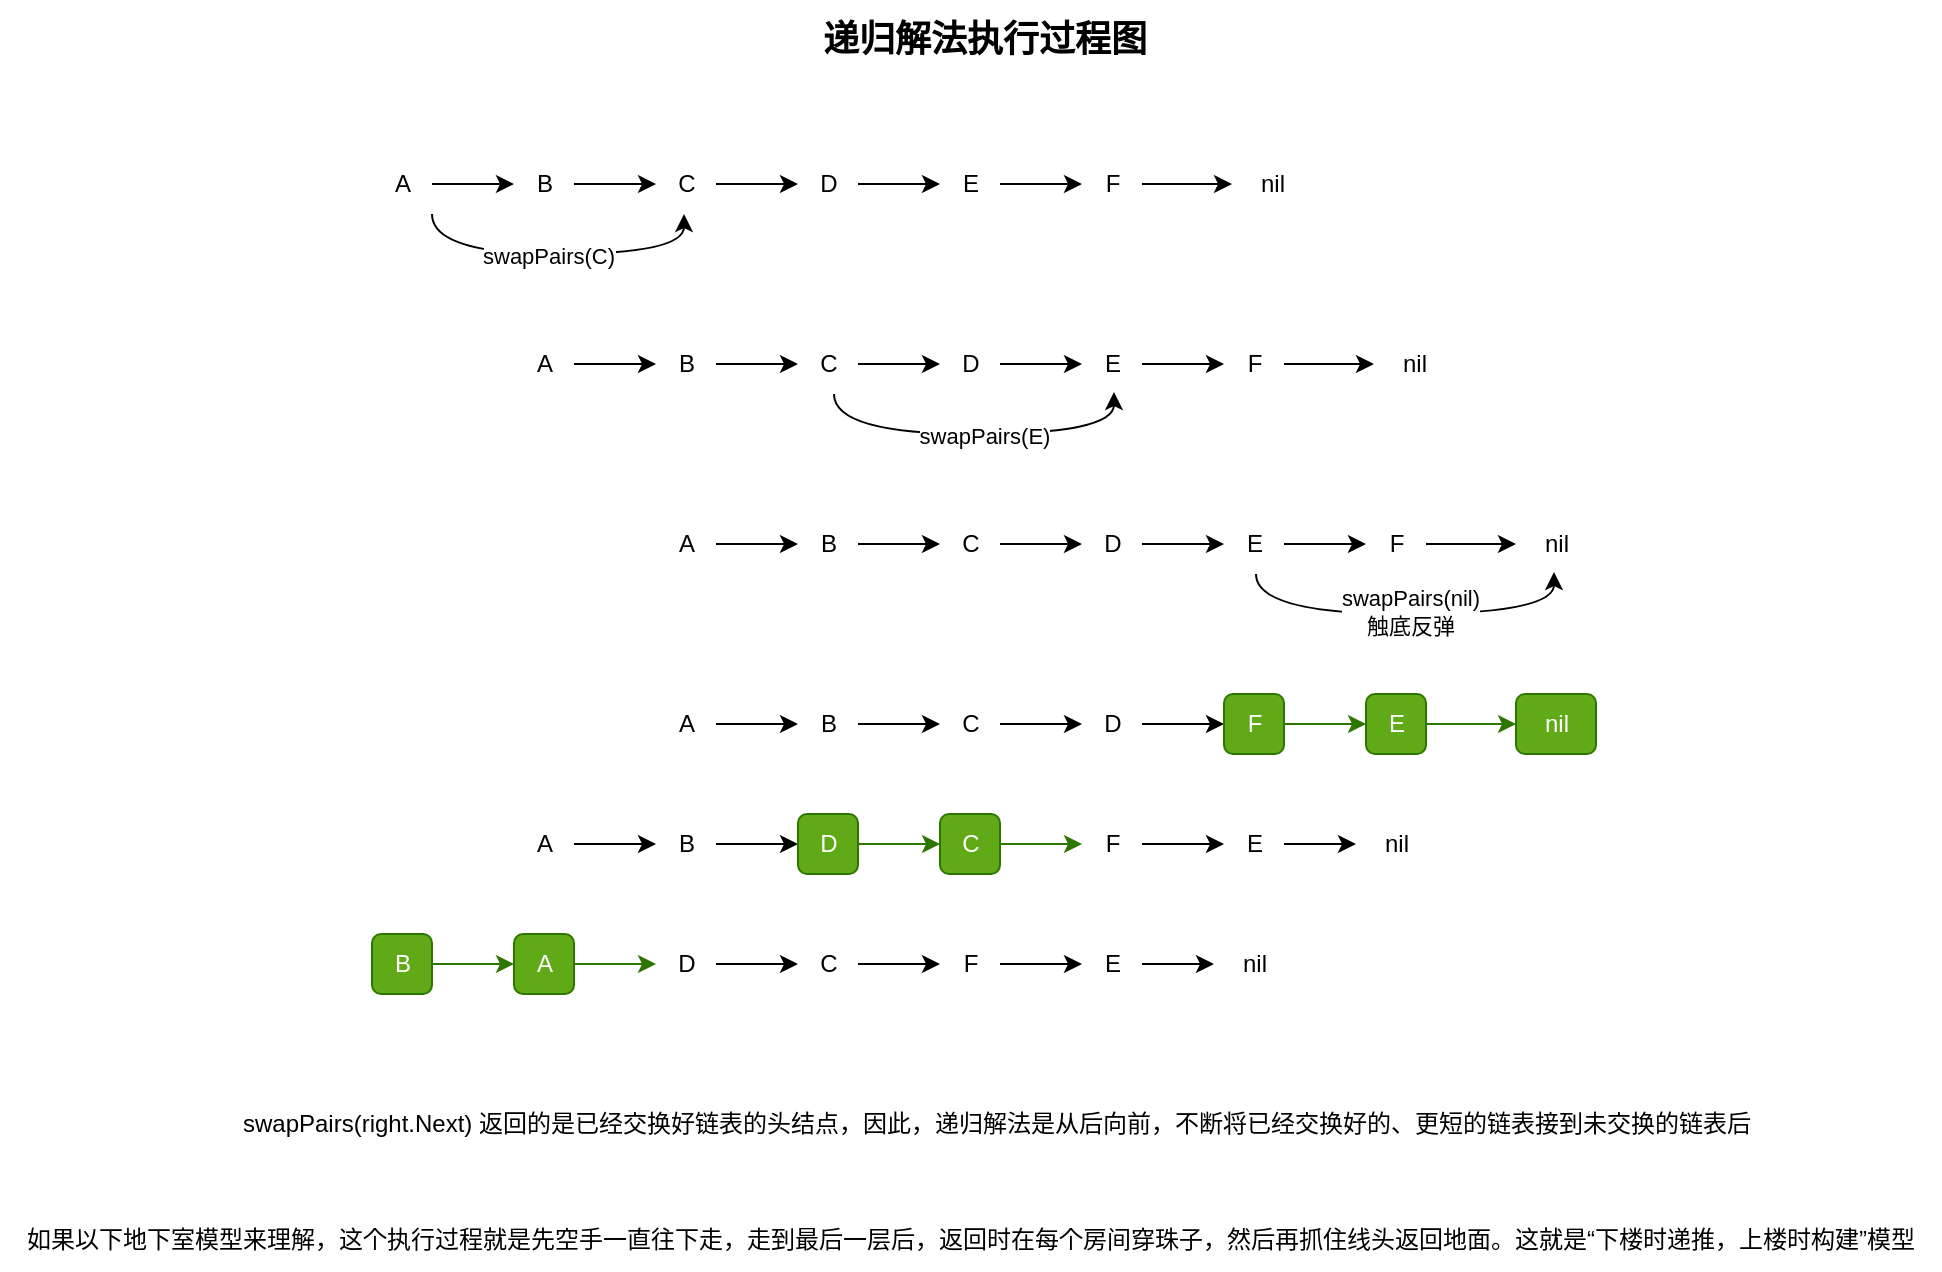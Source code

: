 <mxfile version="28.0.6">
  <diagram name="Page-1" id="09uNb1XuMqDQB97wegJH">
    <mxGraphModel dx="1426" dy="774" grid="1" gridSize="10" guides="1" tooltips="1" connect="1" arrows="1" fold="1" page="1" pageScale="1" pageWidth="1169" pageHeight="827" math="0" shadow="0" adaptiveColors="auto">
      <root>
        <mxCell id="0" />
        <mxCell id="1" parent="0" />
        <mxCell id="tKOrkDKv2uSFvN2RYExD-7" style="edgeStyle=orthogonalEdgeStyle;rounded=1;orthogonalLoop=1;jettySize=auto;html=1;" edge="1" parent="1" source="tKOrkDKv2uSFvN2RYExD-1" target="tKOrkDKv2uSFvN2RYExD-2">
          <mxGeometry relative="1" as="geometry" />
        </mxCell>
        <mxCell id="tKOrkDKv2uSFvN2RYExD-1" value="A" style="text;html=1;align=center;verticalAlign=middle;resizable=0;points=[];autosize=1;strokeColor=none;fillColor=none;flipH=1;flipV=1;rounded=1;" vertex="1" parent="1">
          <mxGeometry x="273" y="172" width="30" height="30" as="geometry" />
        </mxCell>
        <mxCell id="tKOrkDKv2uSFvN2RYExD-8" style="edgeStyle=orthogonalEdgeStyle;rounded=1;orthogonalLoop=1;jettySize=auto;html=1;" edge="1" parent="1" source="tKOrkDKv2uSFvN2RYExD-2" target="tKOrkDKv2uSFvN2RYExD-3">
          <mxGeometry relative="1" as="geometry" />
        </mxCell>
        <mxCell id="tKOrkDKv2uSFvN2RYExD-2" value="B" style="text;html=1;align=center;verticalAlign=middle;resizable=0;points=[];autosize=1;strokeColor=none;fillColor=none;flipH=1;flipV=1;rounded=1;" vertex="1" parent="1">
          <mxGeometry x="344" y="172" width="30" height="30" as="geometry" />
        </mxCell>
        <mxCell id="tKOrkDKv2uSFvN2RYExD-9" style="edgeStyle=orthogonalEdgeStyle;rounded=1;orthogonalLoop=1;jettySize=auto;html=1;" edge="1" parent="1" source="tKOrkDKv2uSFvN2RYExD-3" target="tKOrkDKv2uSFvN2RYExD-4">
          <mxGeometry relative="1" as="geometry" />
        </mxCell>
        <mxCell id="tKOrkDKv2uSFvN2RYExD-3" value="C" style="text;html=1;align=center;verticalAlign=middle;resizable=0;points=[];autosize=1;strokeColor=none;fillColor=none;flipH=1;flipV=1;rounded=1;" vertex="1" parent="1">
          <mxGeometry x="415" y="172" width="30" height="30" as="geometry" />
        </mxCell>
        <mxCell id="tKOrkDKv2uSFvN2RYExD-10" style="edgeStyle=orthogonalEdgeStyle;rounded=1;orthogonalLoop=1;jettySize=auto;html=1;" edge="1" parent="1" source="tKOrkDKv2uSFvN2RYExD-4" target="tKOrkDKv2uSFvN2RYExD-5">
          <mxGeometry relative="1" as="geometry" />
        </mxCell>
        <mxCell id="tKOrkDKv2uSFvN2RYExD-4" value="D" style="text;html=1;align=center;verticalAlign=middle;resizable=0;points=[];autosize=1;strokeColor=none;fillColor=none;flipH=1;flipV=1;rounded=1;" vertex="1" parent="1">
          <mxGeometry x="486" y="172" width="30" height="30" as="geometry" />
        </mxCell>
        <mxCell id="tKOrkDKv2uSFvN2RYExD-11" style="edgeStyle=orthogonalEdgeStyle;rounded=1;orthogonalLoop=1;jettySize=auto;html=1;" edge="1" parent="1" source="tKOrkDKv2uSFvN2RYExD-5" target="tKOrkDKv2uSFvN2RYExD-6">
          <mxGeometry relative="1" as="geometry" />
        </mxCell>
        <mxCell id="tKOrkDKv2uSFvN2RYExD-5" value="E" style="text;html=1;align=center;verticalAlign=middle;resizable=0;points=[];autosize=1;strokeColor=none;fillColor=none;flipH=1;flipV=1;rounded=1;" vertex="1" parent="1">
          <mxGeometry x="557" y="172" width="30" height="30" as="geometry" />
        </mxCell>
        <mxCell id="tKOrkDKv2uSFvN2RYExD-60" style="edgeStyle=orthogonalEdgeStyle;rounded=1;orthogonalLoop=1;jettySize=auto;html=1;" edge="1" parent="1" source="tKOrkDKv2uSFvN2RYExD-6" target="tKOrkDKv2uSFvN2RYExD-59">
          <mxGeometry relative="1" as="geometry" />
        </mxCell>
        <mxCell id="tKOrkDKv2uSFvN2RYExD-6" value="F" style="text;html=1;align=center;verticalAlign=middle;resizable=0;points=[];autosize=1;strokeColor=none;fillColor=none;flipH=1;flipV=1;rounded=1;" vertex="1" parent="1">
          <mxGeometry x="628" y="172" width="30" height="30" as="geometry" />
        </mxCell>
        <mxCell id="tKOrkDKv2uSFvN2RYExD-13" style="edgeStyle=orthogonalEdgeStyle;rounded=1;orthogonalLoop=1;jettySize=auto;html=1;fillColor=#60a917;strokeColor=#2D7600;" edge="1" parent="1" source="tKOrkDKv2uSFvN2RYExD-14" target="tKOrkDKv2uSFvN2RYExD-16">
          <mxGeometry relative="1" as="geometry" />
        </mxCell>
        <mxCell id="tKOrkDKv2uSFvN2RYExD-14" value="B" style="text;html=1;align=center;verticalAlign=middle;resizable=0;points=[];autosize=1;strokeColor=#2D7600;fillColor=#60a917;flipH=1;flipV=1;rounded=1;fontColor=#ffffff;" vertex="1" parent="1">
          <mxGeometry x="273" y="562" width="30" height="30" as="geometry" />
        </mxCell>
        <mxCell id="tKOrkDKv2uSFvN2RYExD-15" style="edgeStyle=orthogonalEdgeStyle;rounded=1;orthogonalLoop=1;jettySize=auto;html=1;fillColor=#60a917;strokeColor=#2D7600;" edge="1" parent="1" source="tKOrkDKv2uSFvN2RYExD-16" target="tKOrkDKv2uSFvN2RYExD-18">
          <mxGeometry relative="1" as="geometry" />
        </mxCell>
        <mxCell id="tKOrkDKv2uSFvN2RYExD-16" value="A" style="text;html=1;align=center;verticalAlign=middle;resizable=0;points=[];autosize=1;strokeColor=#2D7600;fillColor=#60a917;flipH=1;flipV=1;rounded=1;fontColor=#ffffff;" vertex="1" parent="1">
          <mxGeometry x="344" y="562" width="30" height="30" as="geometry" />
        </mxCell>
        <mxCell id="tKOrkDKv2uSFvN2RYExD-17" style="edgeStyle=orthogonalEdgeStyle;rounded=1;orthogonalLoop=1;jettySize=auto;html=1;" edge="1" parent="1" source="tKOrkDKv2uSFvN2RYExD-18" target="tKOrkDKv2uSFvN2RYExD-20">
          <mxGeometry relative="1" as="geometry" />
        </mxCell>
        <mxCell id="tKOrkDKv2uSFvN2RYExD-18" value="D" style="text;html=1;align=center;verticalAlign=middle;resizable=0;points=[];autosize=1;strokeColor=none;fillColor=none;flipH=1;flipV=1;rounded=1;" vertex="1" parent="1">
          <mxGeometry x="415" y="562" width="30" height="30" as="geometry" />
        </mxCell>
        <mxCell id="tKOrkDKv2uSFvN2RYExD-19" style="edgeStyle=orthogonalEdgeStyle;rounded=1;orthogonalLoop=1;jettySize=auto;html=1;" edge="1" parent="1" source="tKOrkDKv2uSFvN2RYExD-20" target="tKOrkDKv2uSFvN2RYExD-22">
          <mxGeometry relative="1" as="geometry" />
        </mxCell>
        <mxCell id="tKOrkDKv2uSFvN2RYExD-20" value="C" style="text;html=1;align=center;verticalAlign=middle;resizable=0;points=[];autosize=1;strokeColor=none;fillColor=none;flipH=1;flipV=1;rounded=1;" vertex="1" parent="1">
          <mxGeometry x="486" y="562" width="30" height="30" as="geometry" />
        </mxCell>
        <mxCell id="tKOrkDKv2uSFvN2RYExD-21" style="edgeStyle=orthogonalEdgeStyle;rounded=1;orthogonalLoop=1;jettySize=auto;html=1;" edge="1" parent="1" source="tKOrkDKv2uSFvN2RYExD-22" target="tKOrkDKv2uSFvN2RYExD-23">
          <mxGeometry relative="1" as="geometry" />
        </mxCell>
        <mxCell id="tKOrkDKv2uSFvN2RYExD-22" value="F" style="text;html=1;align=center;verticalAlign=middle;resizable=0;points=[];autosize=1;strokeColor=none;fillColor=none;flipH=1;flipV=1;rounded=1;" vertex="1" parent="1">
          <mxGeometry x="557" y="562" width="30" height="30" as="geometry" />
        </mxCell>
        <mxCell id="tKOrkDKv2uSFvN2RYExD-77" style="edgeStyle=orthogonalEdgeStyle;curved=1;rounded=1;orthogonalLoop=1;jettySize=auto;html=1;" edge="1" parent="1" source="tKOrkDKv2uSFvN2RYExD-23" target="tKOrkDKv2uSFvN2RYExD-73">
          <mxGeometry relative="1" as="geometry" />
        </mxCell>
        <mxCell id="tKOrkDKv2uSFvN2RYExD-23" value="E" style="text;html=1;align=center;verticalAlign=middle;resizable=0;points=[];autosize=1;strokeColor=none;fillColor=none;flipH=1;flipV=1;rounded=1;" vertex="1" parent="1">
          <mxGeometry x="628" y="562" width="30" height="30" as="geometry" />
        </mxCell>
        <mxCell id="tKOrkDKv2uSFvN2RYExD-37" style="edgeStyle=orthogonalEdgeStyle;rounded=1;orthogonalLoop=1;jettySize=auto;html=1;" edge="1" parent="1" source="tKOrkDKv2uSFvN2RYExD-38" target="tKOrkDKv2uSFvN2RYExD-40">
          <mxGeometry relative="1" as="geometry" />
        </mxCell>
        <mxCell id="tKOrkDKv2uSFvN2RYExD-38" value="A" style="text;html=1;align=center;verticalAlign=middle;resizable=0;points=[];autosize=1;strokeColor=none;fillColor=none;flipH=1;flipV=1;rounded=1;" vertex="1" parent="1">
          <mxGeometry x="415" y="442" width="30" height="30" as="geometry" />
        </mxCell>
        <mxCell id="tKOrkDKv2uSFvN2RYExD-39" style="edgeStyle=orthogonalEdgeStyle;rounded=1;orthogonalLoop=1;jettySize=auto;html=1;" edge="1" parent="1" source="tKOrkDKv2uSFvN2RYExD-40" target="tKOrkDKv2uSFvN2RYExD-42">
          <mxGeometry relative="1" as="geometry" />
        </mxCell>
        <mxCell id="tKOrkDKv2uSFvN2RYExD-40" value="B" style="text;html=1;align=center;verticalAlign=middle;resizable=0;points=[];autosize=1;strokeColor=none;fillColor=none;flipH=1;flipV=1;rounded=1;" vertex="1" parent="1">
          <mxGeometry x="486" y="442" width="30" height="30" as="geometry" />
        </mxCell>
        <mxCell id="tKOrkDKv2uSFvN2RYExD-41" style="edgeStyle=orthogonalEdgeStyle;rounded=1;orthogonalLoop=1;jettySize=auto;html=1;" edge="1" parent="1" source="tKOrkDKv2uSFvN2RYExD-42" target="tKOrkDKv2uSFvN2RYExD-44">
          <mxGeometry relative="1" as="geometry" />
        </mxCell>
        <mxCell id="tKOrkDKv2uSFvN2RYExD-42" value="C" style="text;html=1;align=center;verticalAlign=middle;resizable=0;points=[];autosize=1;strokeColor=none;fillColor=none;flipH=1;flipV=1;rounded=1;" vertex="1" parent="1">
          <mxGeometry x="557" y="442" width="30" height="30" as="geometry" />
        </mxCell>
        <mxCell id="tKOrkDKv2uSFvN2RYExD-43" style="edgeStyle=orthogonalEdgeStyle;rounded=1;orthogonalLoop=1;jettySize=auto;html=1;" edge="1" parent="1" source="tKOrkDKv2uSFvN2RYExD-44" target="tKOrkDKv2uSFvN2RYExD-46">
          <mxGeometry relative="1" as="geometry" />
        </mxCell>
        <mxCell id="tKOrkDKv2uSFvN2RYExD-44" value="D" style="text;html=1;align=center;verticalAlign=middle;resizable=0;points=[];autosize=1;strokeColor=none;fillColor=none;flipH=1;flipV=1;rounded=1;" vertex="1" parent="1">
          <mxGeometry x="628" y="442" width="30" height="30" as="geometry" />
        </mxCell>
        <mxCell id="tKOrkDKv2uSFvN2RYExD-45" style="edgeStyle=orthogonalEdgeStyle;rounded=1;orthogonalLoop=1;jettySize=auto;html=1;fillColor=#60a917;strokeColor=#2D7600;" edge="1" parent="1" source="tKOrkDKv2uSFvN2RYExD-46" target="tKOrkDKv2uSFvN2RYExD-47">
          <mxGeometry relative="1" as="geometry" />
        </mxCell>
        <mxCell id="tKOrkDKv2uSFvN2RYExD-46" value="F" style="text;html=1;align=center;verticalAlign=middle;resizable=0;points=[];autosize=1;strokeColor=#2D7600;fillColor=#60a917;flipH=1;flipV=1;rounded=1;fontColor=#ffffff;" vertex="1" parent="1">
          <mxGeometry x="699" y="442" width="30" height="30" as="geometry" />
        </mxCell>
        <mxCell id="tKOrkDKv2uSFvN2RYExD-75" style="edgeStyle=orthogonalEdgeStyle;curved=1;rounded=1;orthogonalLoop=1;jettySize=auto;html=1;fillColor=#60a917;strokeColor=#2D7600;" edge="1" parent="1" source="tKOrkDKv2uSFvN2RYExD-47" target="tKOrkDKv2uSFvN2RYExD-71">
          <mxGeometry relative="1" as="geometry" />
        </mxCell>
        <mxCell id="tKOrkDKv2uSFvN2RYExD-47" value="E" style="text;html=1;align=center;verticalAlign=middle;resizable=0;points=[];autosize=1;strokeColor=#2D7600;fillColor=#60a917;flipH=1;flipV=1;rounded=1;fontColor=#ffffff;" vertex="1" parent="1">
          <mxGeometry x="770" y="442" width="30" height="30" as="geometry" />
        </mxCell>
        <mxCell id="tKOrkDKv2uSFvN2RYExD-48" style="edgeStyle=orthogonalEdgeStyle;rounded=1;orthogonalLoop=1;jettySize=auto;html=1;" edge="1" parent="1" source="tKOrkDKv2uSFvN2RYExD-49" target="tKOrkDKv2uSFvN2RYExD-51">
          <mxGeometry relative="1" as="geometry" />
        </mxCell>
        <mxCell id="tKOrkDKv2uSFvN2RYExD-49" value="A" style="text;html=1;align=center;verticalAlign=middle;resizable=0;points=[];autosize=1;strokeColor=none;fillColor=none;flipH=1;flipV=1;rounded=1;" vertex="1" parent="1">
          <mxGeometry x="344" y="502" width="30" height="30" as="geometry" />
        </mxCell>
        <mxCell id="tKOrkDKv2uSFvN2RYExD-50" style="edgeStyle=orthogonalEdgeStyle;rounded=1;orthogonalLoop=1;jettySize=auto;html=1;" edge="1" parent="1" source="tKOrkDKv2uSFvN2RYExD-51" target="tKOrkDKv2uSFvN2RYExD-53">
          <mxGeometry relative="1" as="geometry" />
        </mxCell>
        <mxCell id="tKOrkDKv2uSFvN2RYExD-51" value="B" style="text;html=1;align=center;verticalAlign=middle;resizable=0;points=[];autosize=1;strokeColor=none;fillColor=none;flipH=1;flipV=1;rounded=1;" vertex="1" parent="1">
          <mxGeometry x="415" y="502" width="30" height="30" as="geometry" />
        </mxCell>
        <mxCell id="tKOrkDKv2uSFvN2RYExD-52" style="edgeStyle=orthogonalEdgeStyle;rounded=1;orthogonalLoop=1;jettySize=auto;html=1;fillColor=#60a917;strokeColor=#2D7600;" edge="1" parent="1" source="tKOrkDKv2uSFvN2RYExD-53" target="tKOrkDKv2uSFvN2RYExD-55">
          <mxGeometry relative="1" as="geometry" />
        </mxCell>
        <mxCell id="tKOrkDKv2uSFvN2RYExD-53" value="D" style="text;html=1;align=center;verticalAlign=middle;resizable=0;points=[];autosize=1;strokeColor=#2D7600;fillColor=#60a917;flipH=1;flipV=1;rounded=1;fontColor=#ffffff;" vertex="1" parent="1">
          <mxGeometry x="486" y="502" width="30" height="30" as="geometry" />
        </mxCell>
        <mxCell id="tKOrkDKv2uSFvN2RYExD-54" style="edgeStyle=orthogonalEdgeStyle;rounded=1;orthogonalLoop=1;jettySize=auto;html=1;fillColor=#60a917;strokeColor=#2D7600;" edge="1" parent="1" source="tKOrkDKv2uSFvN2RYExD-55" target="tKOrkDKv2uSFvN2RYExD-57">
          <mxGeometry relative="1" as="geometry" />
        </mxCell>
        <mxCell id="tKOrkDKv2uSFvN2RYExD-55" value="C" style="text;html=1;align=center;verticalAlign=middle;resizable=0;points=[];autosize=1;strokeColor=#2D7600;fillColor=#60a917;flipH=1;flipV=1;rounded=1;fontColor=#ffffff;" vertex="1" parent="1">
          <mxGeometry x="557" y="502" width="30" height="30" as="geometry" />
        </mxCell>
        <mxCell id="tKOrkDKv2uSFvN2RYExD-56" style="edgeStyle=orthogonalEdgeStyle;rounded=1;orthogonalLoop=1;jettySize=auto;html=1;" edge="1" parent="1" source="tKOrkDKv2uSFvN2RYExD-57" target="tKOrkDKv2uSFvN2RYExD-58">
          <mxGeometry relative="1" as="geometry" />
        </mxCell>
        <mxCell id="tKOrkDKv2uSFvN2RYExD-57" value="F" style="text;html=1;align=center;verticalAlign=middle;resizable=0;points=[];autosize=1;strokeColor=none;fillColor=none;flipH=1;flipV=1;rounded=1;" vertex="1" parent="1">
          <mxGeometry x="628" y="502" width="30" height="30" as="geometry" />
        </mxCell>
        <mxCell id="tKOrkDKv2uSFvN2RYExD-76" style="edgeStyle=orthogonalEdgeStyle;curved=1;rounded=1;orthogonalLoop=1;jettySize=auto;html=1;" edge="1" parent="1" source="tKOrkDKv2uSFvN2RYExD-58" target="tKOrkDKv2uSFvN2RYExD-72">
          <mxGeometry relative="1" as="geometry" />
        </mxCell>
        <mxCell id="tKOrkDKv2uSFvN2RYExD-58" value="E" style="text;html=1;align=center;verticalAlign=middle;resizable=0;points=[];autosize=1;strokeColor=none;fillColor=none;flipH=1;flipV=1;rounded=1;" vertex="1" parent="1">
          <mxGeometry x="699" y="502" width="30" height="30" as="geometry" />
        </mxCell>
        <mxCell id="tKOrkDKv2uSFvN2RYExD-59" value="nil" style="text;html=1;align=center;verticalAlign=middle;resizable=0;points=[];autosize=1;strokeColor=none;fillColor=none;rounded=1;" vertex="1" parent="1">
          <mxGeometry x="703" y="172" width="40" height="30" as="geometry" />
        </mxCell>
        <mxCell id="tKOrkDKv2uSFvN2RYExD-61" style="edgeStyle=orthogonalEdgeStyle;rounded=1;orthogonalLoop=1;jettySize=auto;html=1;entryX=0.533;entryY=0;entryDx=0;entryDy=0;entryPerimeter=0;curved=1;" edge="1" parent="1" source="tKOrkDKv2uSFvN2RYExD-1" target="tKOrkDKv2uSFvN2RYExD-3">
          <mxGeometry relative="1" as="geometry">
            <Array as="points">
              <mxPoint x="303" y="222" />
              <mxPoint x="429" y="222" />
            </Array>
          </mxGeometry>
        </mxCell>
        <mxCell id="tKOrkDKv2uSFvN2RYExD-65" value="swapPairs(C)" style="edgeLabel;html=1;align=center;verticalAlign=middle;resizable=0;points=[];rounded=1;" vertex="1" connectable="0" parent="tKOrkDKv2uSFvN2RYExD-61">
          <mxGeometry x="-0.06" y="-1" relative="1" as="geometry">
            <mxPoint as="offset" />
          </mxGeometry>
        </mxCell>
        <mxCell id="tKOrkDKv2uSFvN2RYExD-71" value="nil" style="text;html=1;align=center;verticalAlign=middle;resizable=0;points=[];autosize=1;strokeColor=#2D7600;fillColor=#60a917;rounded=1;fontColor=#ffffff;" vertex="1" parent="1">
          <mxGeometry x="845" y="442" width="40" height="30" as="geometry" />
        </mxCell>
        <mxCell id="tKOrkDKv2uSFvN2RYExD-72" value="nil" style="text;html=1;align=center;verticalAlign=middle;resizable=0;points=[];autosize=1;strokeColor=none;fillColor=none;rounded=1;" vertex="1" parent="1">
          <mxGeometry x="765" y="502" width="40" height="30" as="geometry" />
        </mxCell>
        <mxCell id="tKOrkDKv2uSFvN2RYExD-73" value="nil" style="text;html=1;align=center;verticalAlign=middle;resizable=0;points=[];autosize=1;strokeColor=none;fillColor=none;rounded=1;" vertex="1" parent="1">
          <mxGeometry x="694" y="562" width="40" height="30" as="geometry" />
        </mxCell>
        <mxCell id="tKOrkDKv2uSFvN2RYExD-78" style="edgeStyle=orthogonalEdgeStyle;rounded=1;orthogonalLoop=1;jettySize=auto;html=1;" edge="1" parent="1" source="tKOrkDKv2uSFvN2RYExD-79" target="tKOrkDKv2uSFvN2RYExD-81">
          <mxGeometry relative="1" as="geometry" />
        </mxCell>
        <mxCell id="tKOrkDKv2uSFvN2RYExD-79" value="A" style="text;html=1;align=center;verticalAlign=middle;resizable=0;points=[];autosize=1;strokeColor=none;fillColor=none;flipH=1;flipV=1;rounded=1;" vertex="1" parent="1">
          <mxGeometry x="344" y="262" width="30" height="30" as="geometry" />
        </mxCell>
        <mxCell id="tKOrkDKv2uSFvN2RYExD-80" style="edgeStyle=orthogonalEdgeStyle;rounded=1;orthogonalLoop=1;jettySize=auto;html=1;" edge="1" parent="1" source="tKOrkDKv2uSFvN2RYExD-81" target="tKOrkDKv2uSFvN2RYExD-83">
          <mxGeometry relative="1" as="geometry" />
        </mxCell>
        <mxCell id="tKOrkDKv2uSFvN2RYExD-81" value="B" style="text;html=1;align=center;verticalAlign=middle;resizable=0;points=[];autosize=1;strokeColor=none;fillColor=none;flipH=1;flipV=1;rounded=1;" vertex="1" parent="1">
          <mxGeometry x="415" y="262" width="30" height="30" as="geometry" />
        </mxCell>
        <mxCell id="tKOrkDKv2uSFvN2RYExD-82" style="edgeStyle=orthogonalEdgeStyle;rounded=1;orthogonalLoop=1;jettySize=auto;html=1;" edge="1" parent="1" source="tKOrkDKv2uSFvN2RYExD-83" target="tKOrkDKv2uSFvN2RYExD-85">
          <mxGeometry relative="1" as="geometry" />
        </mxCell>
        <mxCell id="tKOrkDKv2uSFvN2RYExD-83" value="C" style="text;html=1;align=center;verticalAlign=middle;resizable=0;points=[];autosize=1;strokeColor=none;fillColor=none;flipH=1;flipV=1;rounded=1;" vertex="1" parent="1">
          <mxGeometry x="486" y="262" width="30" height="30" as="geometry" />
        </mxCell>
        <mxCell id="tKOrkDKv2uSFvN2RYExD-84" style="edgeStyle=orthogonalEdgeStyle;rounded=1;orthogonalLoop=1;jettySize=auto;html=1;" edge="1" parent="1" source="tKOrkDKv2uSFvN2RYExD-85" target="tKOrkDKv2uSFvN2RYExD-87">
          <mxGeometry relative="1" as="geometry" />
        </mxCell>
        <mxCell id="tKOrkDKv2uSFvN2RYExD-85" value="D" style="text;html=1;align=center;verticalAlign=middle;resizable=0;points=[];autosize=1;strokeColor=none;fillColor=none;flipH=1;flipV=1;rounded=1;" vertex="1" parent="1">
          <mxGeometry x="557" y="262" width="30" height="30" as="geometry" />
        </mxCell>
        <mxCell id="tKOrkDKv2uSFvN2RYExD-86" style="edgeStyle=orthogonalEdgeStyle;rounded=1;orthogonalLoop=1;jettySize=auto;html=1;" edge="1" parent="1" source="tKOrkDKv2uSFvN2RYExD-87" target="tKOrkDKv2uSFvN2RYExD-89">
          <mxGeometry relative="1" as="geometry" />
        </mxCell>
        <mxCell id="tKOrkDKv2uSFvN2RYExD-87" value="E" style="text;html=1;align=center;verticalAlign=middle;resizable=0;points=[];autosize=1;strokeColor=none;fillColor=none;flipH=1;flipV=1;rounded=1;" vertex="1" parent="1">
          <mxGeometry x="628" y="262" width="30" height="30" as="geometry" />
        </mxCell>
        <mxCell id="tKOrkDKv2uSFvN2RYExD-88" style="edgeStyle=orthogonalEdgeStyle;rounded=1;orthogonalLoop=1;jettySize=auto;html=1;" edge="1" parent="1" source="tKOrkDKv2uSFvN2RYExD-89" target="tKOrkDKv2uSFvN2RYExD-90">
          <mxGeometry relative="1" as="geometry" />
        </mxCell>
        <mxCell id="tKOrkDKv2uSFvN2RYExD-89" value="F" style="text;html=1;align=center;verticalAlign=middle;resizable=0;points=[];autosize=1;strokeColor=none;fillColor=none;flipH=1;flipV=1;rounded=1;" vertex="1" parent="1">
          <mxGeometry x="699" y="262" width="30" height="30" as="geometry" />
        </mxCell>
        <mxCell id="tKOrkDKv2uSFvN2RYExD-90" value="nil" style="text;html=1;align=center;verticalAlign=middle;resizable=0;points=[];autosize=1;strokeColor=none;fillColor=none;rounded=1;" vertex="1" parent="1">
          <mxGeometry x="774" y="262" width="40" height="30" as="geometry" />
        </mxCell>
        <mxCell id="tKOrkDKv2uSFvN2RYExD-93" style="edgeStyle=orthogonalEdgeStyle;curved=1;rounded=1;orthogonalLoop=1;jettySize=auto;html=1;entryX=0.467;entryY=0.033;entryDx=0;entryDy=0;entryPerimeter=0;" edge="1" parent="1" source="tKOrkDKv2uSFvN2RYExD-83" target="tKOrkDKv2uSFvN2RYExD-87">
          <mxGeometry relative="1" as="geometry">
            <Array as="points">
              <mxPoint x="504" y="312" />
              <mxPoint x="644" y="312" />
            </Array>
          </mxGeometry>
        </mxCell>
        <mxCell id="tKOrkDKv2uSFvN2RYExD-94" value="swapPairs(E)" style="edgeLabel;html=1;align=center;verticalAlign=middle;resizable=0;points=[];rounded=1;" vertex="1" connectable="0" parent="tKOrkDKv2uSFvN2RYExD-93">
          <mxGeometry x="0.05" y="-1" relative="1" as="geometry">
            <mxPoint as="offset" />
          </mxGeometry>
        </mxCell>
        <mxCell id="tKOrkDKv2uSFvN2RYExD-97" style="edgeStyle=orthogonalEdgeStyle;rounded=1;orthogonalLoop=1;jettySize=auto;html=1;" edge="1" parent="1" source="tKOrkDKv2uSFvN2RYExD-98" target="tKOrkDKv2uSFvN2RYExD-100">
          <mxGeometry relative="1" as="geometry" />
        </mxCell>
        <mxCell id="tKOrkDKv2uSFvN2RYExD-98" value="A" style="text;html=1;align=center;verticalAlign=middle;resizable=0;points=[];autosize=1;strokeColor=none;fillColor=none;flipH=1;flipV=1;rounded=1;" vertex="1" parent="1">
          <mxGeometry x="415" y="352" width="30" height="30" as="geometry" />
        </mxCell>
        <mxCell id="tKOrkDKv2uSFvN2RYExD-99" style="edgeStyle=orthogonalEdgeStyle;rounded=1;orthogonalLoop=1;jettySize=auto;html=1;" edge="1" parent="1" source="tKOrkDKv2uSFvN2RYExD-100" target="tKOrkDKv2uSFvN2RYExD-102">
          <mxGeometry relative="1" as="geometry" />
        </mxCell>
        <mxCell id="tKOrkDKv2uSFvN2RYExD-100" value="B" style="text;html=1;align=center;verticalAlign=middle;resizable=0;points=[];autosize=1;strokeColor=none;fillColor=none;flipH=1;flipV=1;rounded=1;" vertex="1" parent="1">
          <mxGeometry x="486" y="352" width="30" height="30" as="geometry" />
        </mxCell>
        <mxCell id="tKOrkDKv2uSFvN2RYExD-101" style="edgeStyle=orthogonalEdgeStyle;rounded=1;orthogonalLoop=1;jettySize=auto;html=1;" edge="1" parent="1" source="tKOrkDKv2uSFvN2RYExD-102" target="tKOrkDKv2uSFvN2RYExD-104">
          <mxGeometry relative="1" as="geometry" />
        </mxCell>
        <mxCell id="tKOrkDKv2uSFvN2RYExD-102" value="C" style="text;html=1;align=center;verticalAlign=middle;resizable=0;points=[];autosize=1;strokeColor=none;fillColor=none;flipH=1;flipV=1;rounded=1;" vertex="1" parent="1">
          <mxGeometry x="557" y="352" width="30" height="30" as="geometry" />
        </mxCell>
        <mxCell id="tKOrkDKv2uSFvN2RYExD-103" style="edgeStyle=orthogonalEdgeStyle;rounded=1;orthogonalLoop=1;jettySize=auto;html=1;" edge="1" parent="1" source="tKOrkDKv2uSFvN2RYExD-104" target="tKOrkDKv2uSFvN2RYExD-106">
          <mxGeometry relative="1" as="geometry" />
        </mxCell>
        <mxCell id="tKOrkDKv2uSFvN2RYExD-104" value="D" style="text;html=1;align=center;verticalAlign=middle;resizable=0;points=[];autosize=1;strokeColor=none;fillColor=none;flipH=1;flipV=1;rounded=1;" vertex="1" parent="1">
          <mxGeometry x="628" y="352" width="30" height="30" as="geometry" />
        </mxCell>
        <mxCell id="tKOrkDKv2uSFvN2RYExD-105" style="edgeStyle=orthogonalEdgeStyle;rounded=1;orthogonalLoop=1;jettySize=auto;html=1;" edge="1" parent="1" source="tKOrkDKv2uSFvN2RYExD-106" target="tKOrkDKv2uSFvN2RYExD-108">
          <mxGeometry relative="1" as="geometry" />
        </mxCell>
        <mxCell id="tKOrkDKv2uSFvN2RYExD-106" value="E" style="text;html=1;align=center;verticalAlign=middle;resizable=0;points=[];autosize=1;strokeColor=none;fillColor=none;flipH=1;flipV=1;rounded=1;" vertex="1" parent="1">
          <mxGeometry x="699" y="352" width="30" height="30" as="geometry" />
        </mxCell>
        <mxCell id="tKOrkDKv2uSFvN2RYExD-107" style="edgeStyle=orthogonalEdgeStyle;rounded=1;orthogonalLoop=1;jettySize=auto;html=1;" edge="1" parent="1" source="tKOrkDKv2uSFvN2RYExD-108" target="tKOrkDKv2uSFvN2RYExD-109">
          <mxGeometry relative="1" as="geometry" />
        </mxCell>
        <mxCell id="tKOrkDKv2uSFvN2RYExD-108" value="F" style="text;html=1;align=center;verticalAlign=middle;resizable=0;points=[];autosize=1;strokeColor=none;fillColor=none;flipH=1;flipV=1;rounded=1;" vertex="1" parent="1">
          <mxGeometry x="770" y="352" width="30" height="30" as="geometry" />
        </mxCell>
        <mxCell id="tKOrkDKv2uSFvN2RYExD-109" value="nil" style="text;html=1;align=center;verticalAlign=middle;resizable=0;points=[];autosize=1;strokeColor=none;fillColor=none;rounded=1;" vertex="1" parent="1">
          <mxGeometry x="845" y="352" width="40" height="30" as="geometry" />
        </mxCell>
        <mxCell id="tKOrkDKv2uSFvN2RYExD-114" style="edgeStyle=orthogonalEdgeStyle;curved=1;rounded=1;orthogonalLoop=1;jettySize=auto;html=1;entryX=0.475;entryY=0.967;entryDx=0;entryDy=0;entryPerimeter=0;" edge="1" parent="1" source="tKOrkDKv2uSFvN2RYExD-106" target="tKOrkDKv2uSFvN2RYExD-109">
          <mxGeometry relative="1" as="geometry">
            <Array as="points">
              <mxPoint x="715" y="402" />
              <mxPoint x="864" y="402" />
            </Array>
          </mxGeometry>
        </mxCell>
        <mxCell id="tKOrkDKv2uSFvN2RYExD-115" value="swapPairs(nil)&lt;div&gt;触底反弹&lt;/div&gt;" style="edgeLabel;html=1;align=center;verticalAlign=middle;resizable=0;points=[];rounded=1;" vertex="1" connectable="0" parent="tKOrkDKv2uSFvN2RYExD-114">
          <mxGeometry x="0.021" y="1" relative="1" as="geometry">
            <mxPoint as="offset" />
          </mxGeometry>
        </mxCell>
        <mxCell id="tKOrkDKv2uSFvN2RYExD-116" value="递归解法执行过程图" style="text;html=1;align=center;verticalAlign=middle;resizable=0;points=[];autosize=1;strokeColor=none;fillColor=none;fontSize=18;fontStyle=1" vertex="1" parent="1">
          <mxGeometry x="484" y="95" width="190" height="40" as="geometry" />
        </mxCell>
        <mxCell id="tKOrkDKv2uSFvN2RYExD-117" value="swapPairs(right.Next) 返回的是已经交换好链表的头结点，因此，递归解法是从后向前，不断将已经交换好的、更短的链表接到未交换的链表后" style="text;html=1;align=center;verticalAlign=middle;resizable=0;points=[];autosize=1;strokeColor=none;fillColor=none;" vertex="1" parent="1">
          <mxGeometry x="195" y="642" width="780" height="30" as="geometry" />
        </mxCell>
        <mxCell id="tKOrkDKv2uSFvN2RYExD-118" value="如果以下地下室模型来理解，这个执行过程就是先空手一直往下走，走到最后一层后，返回时在每个房间穿珠子，然后再抓住线头返回地面。这就是“下楼时递推，上楼时构建”模型" style="text;html=1;align=center;verticalAlign=middle;resizable=0;points=[];autosize=1;strokeColor=none;fillColor=none;" vertex="1" parent="1">
          <mxGeometry x="87" y="700" width="970" height="30" as="geometry" />
        </mxCell>
      </root>
    </mxGraphModel>
  </diagram>
</mxfile>
